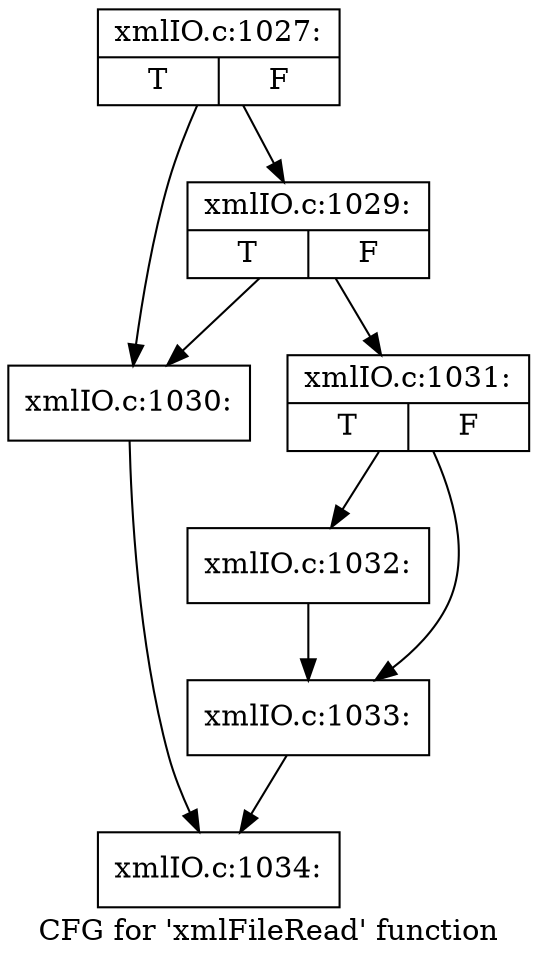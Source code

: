 digraph "CFG for 'xmlFileRead' function" {
	label="CFG for 'xmlFileRead' function";

	Node0x520f650 [shape=record,label="{xmlIO.c:1027:|{<s0>T|<s1>F}}"];
	Node0x520f650 -> Node0x517c550;
	Node0x520f650 -> Node0x4f9e2b0;
	Node0x4f9e2b0 [shape=record,label="{xmlIO.c:1029:|{<s0>T|<s1>F}}"];
	Node0x4f9e2b0 -> Node0x517c550;
	Node0x4f9e2b0 -> Node0x5219260;
	Node0x517c550 [shape=record,label="{xmlIO.c:1030:}"];
	Node0x517c550 -> Node0x521ab20;
	Node0x5219260 [shape=record,label="{xmlIO.c:1031:|{<s0>T|<s1>F}}"];
	Node0x5219260 -> Node0x4fa2c50;
	Node0x5219260 -> Node0x4fa2ca0;
	Node0x4fa2c50 [shape=record,label="{xmlIO.c:1032:}"];
	Node0x4fa2c50 -> Node0x4fa2ca0;
	Node0x4fa2ca0 [shape=record,label="{xmlIO.c:1033:}"];
	Node0x4fa2ca0 -> Node0x521ab20;
	Node0x521ab20 [shape=record,label="{xmlIO.c:1034:}"];
}
